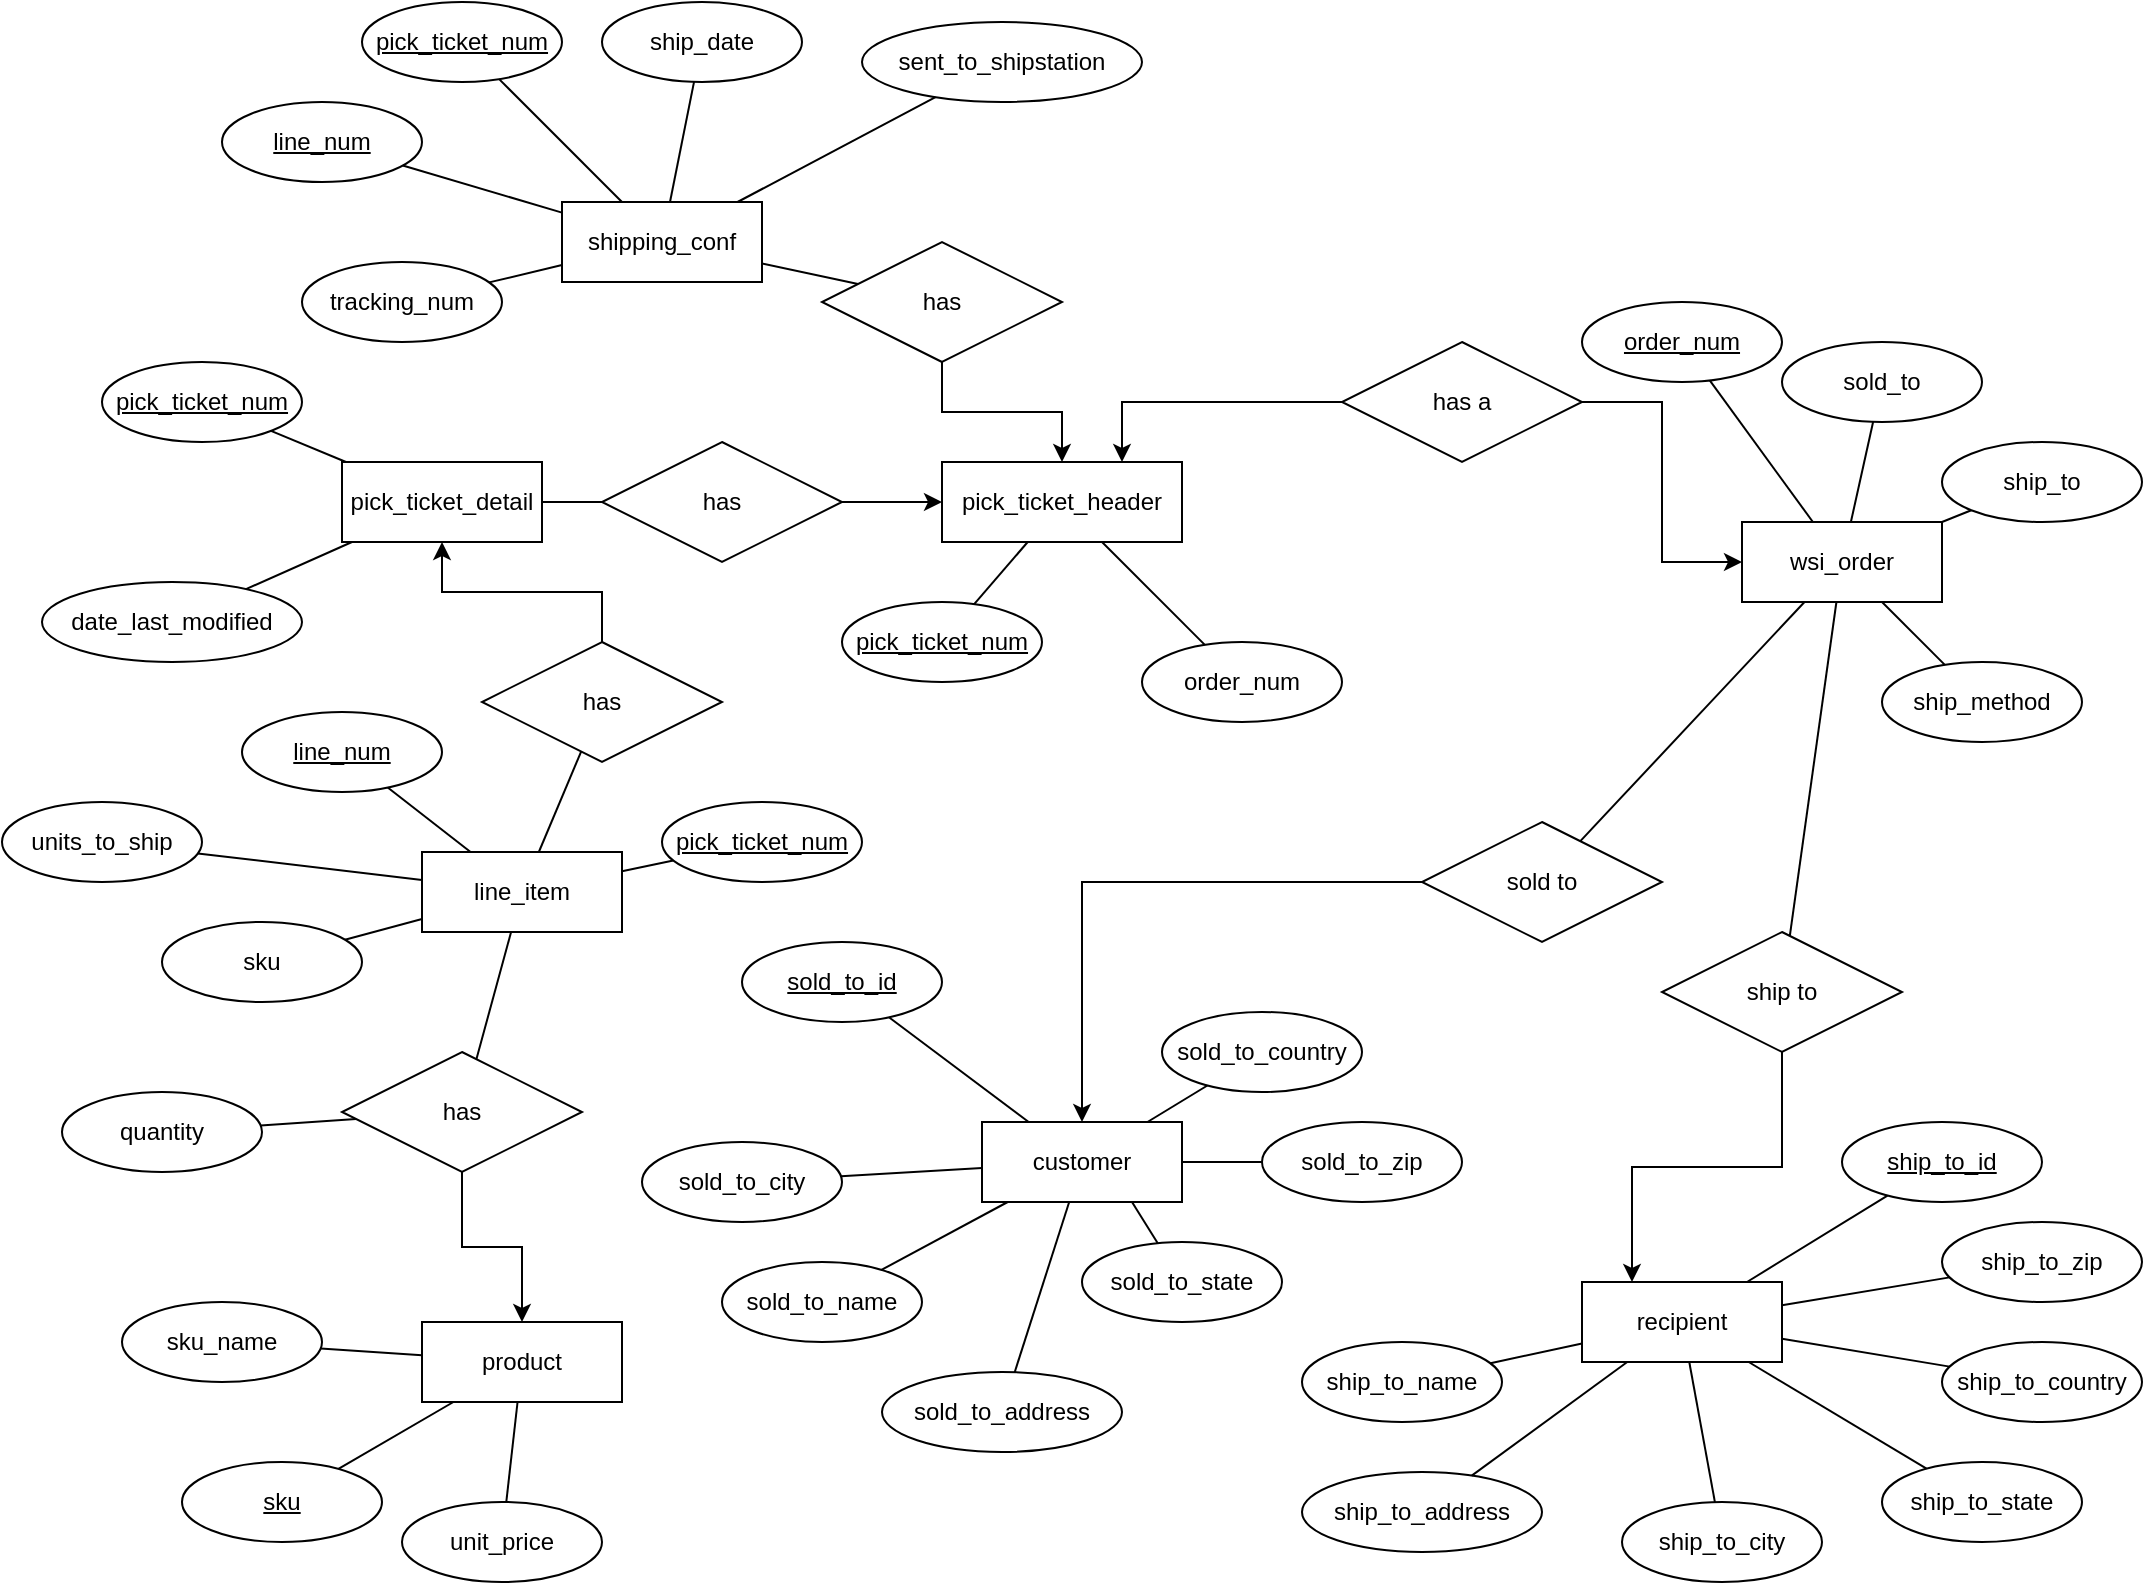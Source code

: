 <mxfile version="14.6.13" type="device"><diagram id="cNk7Vixmsg2WY5i4V1VE" name="Page-1"><mxGraphModel dx="1246" dy="745" grid="1" gridSize="10" guides="1" tooltips="1" connect="1" arrows="1" fold="1" page="1" pageScale="1" pageWidth="1100" pageHeight="850" math="0" shadow="0"><root><mxCell id="0"/><mxCell id="1" parent="0"/><mxCell id="wVZAw77bMwwa--JRRSUQ-1" value="product" style="whiteSpace=wrap;html=1;align=center;" parent="1" vertex="1"><mxGeometry x="230" y="710" width="100" height="40" as="geometry"/></mxCell><mxCell id="wVZAw77bMwwa--JRRSUQ-2" value="sku" style="ellipse;whiteSpace=wrap;html=1;align=center;fontStyle=4;" parent="1" vertex="1"><mxGeometry x="110" y="780" width="100" height="40" as="geometry"/></mxCell><mxCell id="wVZAw77bMwwa--JRRSUQ-3" value="sku_name" style="ellipse;whiteSpace=wrap;html=1;align=center;" parent="1" vertex="1"><mxGeometry x="80" y="700" width="100" height="40" as="geometry"/></mxCell><mxCell id="wVZAw77bMwwa--JRRSUQ-4" value="unit_price" style="ellipse;whiteSpace=wrap;html=1;align=center;" parent="1" vertex="1"><mxGeometry x="220" y="800" width="100" height="40" as="geometry"/></mxCell><mxCell id="wVZAw77bMwwa--JRRSUQ-5" value="" style="endArrow=none;html=1;rounded=0;" parent="1" source="wVZAw77bMwwa--JRRSUQ-2" target="wVZAw77bMwwa--JRRSUQ-1" edge="1"><mxGeometry relative="1" as="geometry"><mxPoint x="320" y="930" as="sourcePoint"/><mxPoint x="480" y="930" as="targetPoint"/></mxGeometry></mxCell><mxCell id="wVZAw77bMwwa--JRRSUQ-6" value="" style="endArrow=none;html=1;rounded=0;" parent="1" source="wVZAw77bMwwa--JRRSUQ-4" target="wVZAw77bMwwa--JRRSUQ-1" edge="1"><mxGeometry relative="1" as="geometry"><mxPoint x="320" y="930" as="sourcePoint"/><mxPoint x="480" y="930" as="targetPoint"/></mxGeometry></mxCell><mxCell id="wVZAw77bMwwa--JRRSUQ-7" value="" style="endArrow=none;html=1;rounded=0;" parent="1" source="wVZAw77bMwwa--JRRSUQ-1" target="wVZAw77bMwwa--JRRSUQ-3" edge="1"><mxGeometry relative="1" as="geometry"><mxPoint x="320" y="930" as="sourcePoint"/><mxPoint x="480" y="930" as="targetPoint"/></mxGeometry></mxCell><mxCell id="wVZAw77bMwwa--JRRSUQ-8" value="pick_ticket_detail" style="whiteSpace=wrap;html=1;align=center;" parent="1" vertex="1"><mxGeometry x="190" y="280" width="100" height="40" as="geometry"/></mxCell><mxCell id="wVZAw77bMwwa--JRRSUQ-9" value="&lt;u&gt;pick_ticket_num&lt;/u&gt;" style="ellipse;whiteSpace=wrap;html=1;align=center;" parent="1" vertex="1"><mxGeometry x="70" y="230" width="100" height="40" as="geometry"/></mxCell><mxCell id="wVZAw77bMwwa--JRRSUQ-10" value="date_last_modified" style="ellipse;whiteSpace=wrap;html=1;align=center;" parent="1" vertex="1"><mxGeometry x="40" y="340" width="130" height="40" as="geometry"/></mxCell><mxCell id="wVZAw77bMwwa--JRRSUQ-11" value="line_item" style="whiteSpace=wrap;html=1;align=center;" parent="1" vertex="1"><mxGeometry x="230" y="475" width="100" height="40" as="geometry"/></mxCell><mxCell id="wVZAw77bMwwa--JRRSUQ-12" value="" style="endArrow=none;html=1;rounded=0;" parent="1" source="wVZAw77bMwwa--JRRSUQ-9" target="wVZAw77bMwwa--JRRSUQ-8" edge="1"><mxGeometry relative="1" as="geometry"><mxPoint x="470" y="390" as="sourcePoint"/><mxPoint x="630" y="390" as="targetPoint"/></mxGeometry></mxCell><mxCell id="wVZAw77bMwwa--JRRSUQ-13" value="" style="endArrow=none;html=1;rounded=0;" parent="1" source="wVZAw77bMwwa--JRRSUQ-10" target="wVZAw77bMwwa--JRRSUQ-8" edge="1"><mxGeometry relative="1" as="geometry"><mxPoint x="470" y="390" as="sourcePoint"/><mxPoint x="630" y="390" as="targetPoint"/></mxGeometry></mxCell><mxCell id="wVZAw77bMwwa--JRRSUQ-14" value="&lt;u&gt;line_num&lt;/u&gt;" style="ellipse;whiteSpace=wrap;html=1;align=center;" parent="1" vertex="1"><mxGeometry x="140" y="405" width="100" height="40" as="geometry"/></mxCell><mxCell id="wVZAw77bMwwa--JRRSUQ-15" value="&lt;u&gt;pick_ticket_num&lt;/u&gt;" style="ellipse;whiteSpace=wrap;html=1;align=center;" parent="1" vertex="1"><mxGeometry x="350" y="450" width="100" height="40" as="geometry"/></mxCell><mxCell id="wVZAw77bMwwa--JRRSUQ-16" value="sku" style="ellipse;whiteSpace=wrap;html=1;align=center;" parent="1" vertex="1"><mxGeometry x="100" y="510" width="100" height="40" as="geometry"/></mxCell><mxCell id="wVZAw77bMwwa--JRRSUQ-17" value="units_to_ship" style="ellipse;whiteSpace=wrap;html=1;align=center;" parent="1" vertex="1"><mxGeometry x="20" y="450" width="100" height="40" as="geometry"/></mxCell><mxCell id="wVZAw77bMwwa--JRRSUQ-18" value="" style="endArrow=none;html=1;rounded=0;" parent="1" source="wVZAw77bMwwa--JRRSUQ-11" target="wVZAw77bMwwa--JRRSUQ-15" edge="1"><mxGeometry relative="1" as="geometry"><mxPoint x="60" y="580" as="sourcePoint"/><mxPoint x="220" y="580" as="targetPoint"/></mxGeometry></mxCell><mxCell id="wVZAw77bMwwa--JRRSUQ-19" value="" style="endArrow=none;html=1;rounded=0;" parent="1" source="wVZAw77bMwwa--JRRSUQ-11" target="wVZAw77bMwwa--JRRSUQ-14" edge="1"><mxGeometry relative="1" as="geometry"><mxPoint x="60" y="580" as="sourcePoint"/><mxPoint x="220" y="580" as="targetPoint"/></mxGeometry></mxCell><mxCell id="wVZAw77bMwwa--JRRSUQ-20" value="" style="endArrow=none;html=1;rounded=0;" parent="1" source="wVZAw77bMwwa--JRRSUQ-11" target="wVZAw77bMwwa--JRRSUQ-16" edge="1"><mxGeometry relative="1" as="geometry"><mxPoint x="60" y="580" as="sourcePoint"/><mxPoint x="220" y="580" as="targetPoint"/></mxGeometry></mxCell><mxCell id="wVZAw77bMwwa--JRRSUQ-21" value="" style="endArrow=none;html=1;rounded=0;" parent="1" source="wVZAw77bMwwa--JRRSUQ-11" target="wVZAw77bMwwa--JRRSUQ-17" edge="1"><mxGeometry relative="1" as="geometry"><mxPoint x="60" y="580" as="sourcePoint"/><mxPoint x="220" y="580" as="targetPoint"/></mxGeometry></mxCell><mxCell id="wVZAw77bMwwa--JRRSUQ-91" style="edgeStyle=orthogonalEdgeStyle;rounded=0;orthogonalLoop=1;jettySize=auto;html=1;entryX=0.5;entryY=1;entryDx=0;entryDy=0;" parent="1" source="wVZAw77bMwwa--JRRSUQ-23" target="wVZAw77bMwwa--JRRSUQ-8" edge="1"><mxGeometry relative="1" as="geometry"/></mxCell><mxCell id="wVZAw77bMwwa--JRRSUQ-23" value="has" style="shape=rhombus;perimeter=rhombusPerimeter;whiteSpace=wrap;html=1;align=center;" parent="1" vertex="1"><mxGeometry x="260" y="370" width="120" height="60" as="geometry"/></mxCell><mxCell id="wVZAw77bMwwa--JRRSUQ-25" style="edgeStyle=orthogonalEdgeStyle;rounded=0;orthogonalLoop=1;jettySize=auto;html=1;entryX=0.5;entryY=0;entryDx=0;entryDy=0;" parent="1" source="wVZAw77bMwwa--JRRSUQ-26" target="wVZAw77bMwwa--JRRSUQ-1" edge="1"><mxGeometry relative="1" as="geometry"/></mxCell><mxCell id="wVZAw77bMwwa--JRRSUQ-26" value="has" style="shape=rhombus;perimeter=rhombusPerimeter;whiteSpace=wrap;html=1;align=center;" parent="1" vertex="1"><mxGeometry x="190" y="575" width="120" height="60" as="geometry"/></mxCell><mxCell id="wVZAw77bMwwa--JRRSUQ-27" value="" style="endArrow=none;html=1;rounded=0;" parent="1" source="wVZAw77bMwwa--JRRSUQ-26" target="wVZAw77bMwwa--JRRSUQ-11" edge="1"><mxGeometry relative="1" as="geometry"><mxPoint x="470" y="490" as="sourcePoint"/><mxPoint x="630" y="490" as="targetPoint"/></mxGeometry></mxCell><mxCell id="wVZAw77bMwwa--JRRSUQ-28" value="quantity" style="ellipse;whiteSpace=wrap;html=1;align=center;" parent="1" vertex="1"><mxGeometry x="50" y="595" width="100" height="40" as="geometry"/></mxCell><mxCell id="wVZAw77bMwwa--JRRSUQ-29" value="" style="endArrow=none;html=1;rounded=0;" parent="1" source="wVZAw77bMwwa--JRRSUQ-26" target="wVZAw77bMwwa--JRRSUQ-28" edge="1"><mxGeometry relative="1" as="geometry"><mxPoint x="470" y="490" as="sourcePoint"/><mxPoint x="630" y="490" as="targetPoint"/></mxGeometry></mxCell><mxCell id="wVZAw77bMwwa--JRRSUQ-31" value="pick_ticket_header" style="whiteSpace=wrap;html=1;align=center;" parent="1" vertex="1"><mxGeometry x="490" y="280" width="120" height="40" as="geometry"/></mxCell><mxCell id="wVZAw77bMwwa--JRRSUQ-32" value="&lt;u&gt;pick_ticket_num&lt;/u&gt;" style="ellipse;whiteSpace=wrap;html=1;align=center;" parent="1" vertex="1"><mxGeometry x="440" y="350" width="100" height="40" as="geometry"/></mxCell><mxCell id="wVZAw77bMwwa--JRRSUQ-33" value="order_num" style="ellipse;whiteSpace=wrap;html=1;align=center;" parent="1" vertex="1"><mxGeometry x="590" y="370" width="100" height="40" as="geometry"/></mxCell><mxCell id="wVZAw77bMwwa--JRRSUQ-34" value="" style="endArrow=none;html=1;rounded=0;" parent="1" source="wVZAw77bMwwa--JRRSUQ-32" target="wVZAw77bMwwa--JRRSUQ-31" edge="1"><mxGeometry relative="1" as="geometry"><mxPoint x="470" y="410" as="sourcePoint"/><mxPoint x="630" y="410" as="targetPoint"/></mxGeometry></mxCell><mxCell id="wVZAw77bMwwa--JRRSUQ-35" value="" style="endArrow=none;html=1;rounded=0;" parent="1" source="wVZAw77bMwwa--JRRSUQ-33" target="wVZAw77bMwwa--JRRSUQ-31" edge="1"><mxGeometry relative="1" as="geometry"><mxPoint x="470" y="410" as="sourcePoint"/><mxPoint x="630" y="410" as="targetPoint"/></mxGeometry></mxCell><mxCell id="wVZAw77bMwwa--JRRSUQ-36" value="wsi_order" style="whiteSpace=wrap;html=1;align=center;" parent="1" vertex="1"><mxGeometry x="890" y="310" width="100" height="40" as="geometry"/></mxCell><mxCell id="wVZAw77bMwwa--JRRSUQ-37" value="order_num" style="ellipse;whiteSpace=wrap;html=1;align=center;fontStyle=4;" parent="1" vertex="1"><mxGeometry x="810" y="200" width="100" height="40" as="geometry"/></mxCell><mxCell id="wVZAw77bMwwa--JRRSUQ-38" value="" style="endArrow=none;html=1;rounded=0;" parent="1" source="wVZAw77bMwwa--JRRSUQ-37" target="wVZAw77bMwwa--JRRSUQ-36" edge="1"><mxGeometry relative="1" as="geometry"><mxPoint x="440" y="400" as="sourcePoint"/><mxPoint x="600" y="400" as="targetPoint"/></mxGeometry></mxCell><mxCell id="wVZAw77bMwwa--JRRSUQ-39" value="sold_to" style="ellipse;whiteSpace=wrap;html=1;align=center;" parent="1" vertex="1"><mxGeometry x="910" y="220" width="100" height="40" as="geometry"/></mxCell><mxCell id="wVZAw77bMwwa--JRRSUQ-40" value="ship_to" style="ellipse;whiteSpace=wrap;html=1;align=center;" parent="1" vertex="1"><mxGeometry x="990" y="270" width="100" height="40" as="geometry"/></mxCell><mxCell id="wVZAw77bMwwa--JRRSUQ-41" value="ship_method" style="ellipse;whiteSpace=wrap;html=1;align=center;" parent="1" vertex="1"><mxGeometry x="960" y="380" width="100" height="40" as="geometry"/></mxCell><mxCell id="wVZAw77bMwwa--JRRSUQ-42" value="" style="endArrow=none;html=1;rounded=0;" parent="1" source="wVZAw77bMwwa--JRRSUQ-36" target="wVZAw77bMwwa--JRRSUQ-39" edge="1"><mxGeometry relative="1" as="geometry"><mxPoint x="440" y="400" as="sourcePoint"/><mxPoint x="600" y="400" as="targetPoint"/></mxGeometry></mxCell><mxCell id="wVZAw77bMwwa--JRRSUQ-43" value="" style="endArrow=none;html=1;rounded=0;" parent="1" source="wVZAw77bMwwa--JRRSUQ-36" target="wVZAw77bMwwa--JRRSUQ-40" edge="1"><mxGeometry relative="1" as="geometry"><mxPoint x="440" y="400" as="sourcePoint"/><mxPoint x="600" y="400" as="targetPoint"/></mxGeometry></mxCell><mxCell id="wVZAw77bMwwa--JRRSUQ-44" value="" style="endArrow=none;html=1;rounded=0;" parent="1" source="wVZAw77bMwwa--JRRSUQ-36" target="wVZAw77bMwwa--JRRSUQ-41" edge="1"><mxGeometry relative="1" as="geometry"><mxPoint x="440" y="400" as="sourcePoint"/><mxPoint x="600" y="400" as="targetPoint"/></mxGeometry></mxCell><mxCell id="wVZAw77bMwwa--JRRSUQ-45" value="customer" style="whiteSpace=wrap;html=1;align=center;" parent="1" vertex="1"><mxGeometry x="510" y="610" width="100" height="40" as="geometry"/></mxCell><mxCell id="wVZAw77bMwwa--JRRSUQ-46" value="sold_to_name" style="ellipse;whiteSpace=wrap;html=1;align=center;" parent="1" vertex="1"><mxGeometry x="380" y="680" width="100" height="40" as="geometry"/></mxCell><mxCell id="wVZAw77bMwwa--JRRSUQ-47" value="sold_to_address" style="ellipse;whiteSpace=wrap;html=1;align=center;" parent="1" vertex="1"><mxGeometry x="460" y="735" width="120" height="40" as="geometry"/></mxCell><mxCell id="wVZAw77bMwwa--JRRSUQ-48" value="sold_to_city" style="ellipse;whiteSpace=wrap;html=1;align=center;" parent="1" vertex="1"><mxGeometry x="340" y="620" width="100" height="40" as="geometry"/></mxCell><mxCell id="wVZAw77bMwwa--JRRSUQ-49" value="sold_to_state" style="ellipse;whiteSpace=wrap;html=1;align=center;" parent="1" vertex="1"><mxGeometry x="560" y="670" width="100" height="40" as="geometry"/></mxCell><mxCell id="wVZAw77bMwwa--JRRSUQ-50" value="sold_to_country" style="ellipse;whiteSpace=wrap;html=1;align=center;" parent="1" vertex="1"><mxGeometry x="600" y="555" width="100" height="40" as="geometry"/></mxCell><mxCell id="wVZAw77bMwwa--JRRSUQ-51" value="sold_to_zip" style="ellipse;whiteSpace=wrap;html=1;align=center;" parent="1" vertex="1"><mxGeometry x="650" y="610" width="100" height="40" as="geometry"/></mxCell><mxCell id="wVZAw77bMwwa--JRRSUQ-52" value="" style="endArrow=none;html=1;rounded=0;" parent="1" source="wVZAw77bMwwa--JRRSUQ-46" target="wVZAw77bMwwa--JRRSUQ-45" edge="1"><mxGeometry relative="1" as="geometry"><mxPoint x="640" y="420" as="sourcePoint"/><mxPoint x="800" y="420" as="targetPoint"/></mxGeometry></mxCell><mxCell id="wVZAw77bMwwa--JRRSUQ-53" value="" style="endArrow=none;html=1;rounded=0;" parent="1" source="wVZAw77bMwwa--JRRSUQ-47" target="wVZAw77bMwwa--JRRSUQ-45" edge="1"><mxGeometry relative="1" as="geometry"><mxPoint x="640" y="420" as="sourcePoint"/><mxPoint x="800" y="420" as="targetPoint"/></mxGeometry></mxCell><mxCell id="wVZAw77bMwwa--JRRSUQ-54" value="" style="endArrow=none;html=1;rounded=0;" parent="1" source="wVZAw77bMwwa--JRRSUQ-48" target="wVZAw77bMwwa--JRRSUQ-45" edge="1"><mxGeometry relative="1" as="geometry"><mxPoint x="640" y="420" as="sourcePoint"/><mxPoint x="800" y="420" as="targetPoint"/></mxGeometry></mxCell><mxCell id="wVZAw77bMwwa--JRRSUQ-55" value="" style="endArrow=none;html=1;rounded=0;entryX=0.75;entryY=1;entryDx=0;entryDy=0;" parent="1" source="wVZAw77bMwwa--JRRSUQ-49" target="wVZAw77bMwwa--JRRSUQ-45" edge="1"><mxGeometry relative="1" as="geometry"><mxPoint x="640" y="420" as="sourcePoint"/><mxPoint x="800" y="420" as="targetPoint"/></mxGeometry></mxCell><mxCell id="wVZAw77bMwwa--JRRSUQ-56" value="" style="endArrow=none;html=1;rounded=0;" parent="1" source="wVZAw77bMwwa--JRRSUQ-50" target="wVZAw77bMwwa--JRRSUQ-45" edge="1"><mxGeometry relative="1" as="geometry"><mxPoint x="640" y="420" as="sourcePoint"/><mxPoint x="800" y="420" as="targetPoint"/></mxGeometry></mxCell><mxCell id="wVZAw77bMwwa--JRRSUQ-57" value="" style="endArrow=none;html=1;rounded=0;" parent="1" source="wVZAw77bMwwa--JRRSUQ-45" target="wVZAw77bMwwa--JRRSUQ-51" edge="1"><mxGeometry relative="1" as="geometry"><mxPoint x="640" y="420" as="sourcePoint"/><mxPoint x="800" y="420" as="targetPoint"/></mxGeometry></mxCell><mxCell id="wVZAw77bMwwa--JRRSUQ-58" style="edgeStyle=orthogonalEdgeStyle;rounded=0;orthogonalLoop=1;jettySize=auto;html=1;entryX=0.5;entryY=0;entryDx=0;entryDy=0;" parent="1" source="wVZAw77bMwwa--JRRSUQ-59" target="wVZAw77bMwwa--JRRSUQ-45" edge="1"><mxGeometry relative="1" as="geometry"/></mxCell><mxCell id="wVZAw77bMwwa--JRRSUQ-59" value="sold to" style="shape=rhombus;perimeter=rhombusPerimeter;whiteSpace=wrap;html=1;align=center;" parent="1" vertex="1"><mxGeometry x="730" y="460" width="120" height="60" as="geometry"/></mxCell><mxCell id="wVZAw77bMwwa--JRRSUQ-60" value="" style="endArrow=none;html=1;rounded=0;" parent="1" source="wVZAw77bMwwa--JRRSUQ-59" target="wVZAw77bMwwa--JRRSUQ-36" edge="1"><mxGeometry relative="1" as="geometry"><mxPoint x="640" y="420" as="sourcePoint"/><mxPoint x="800" y="420" as="targetPoint"/></mxGeometry></mxCell><mxCell id="wVZAw77bMwwa--JRRSUQ-61" value="recipient" style="whiteSpace=wrap;html=1;align=center;" parent="1" vertex="1"><mxGeometry x="810" y="690" width="100" height="40" as="geometry"/></mxCell><mxCell id="wVZAw77bMwwa--JRRSUQ-62" value="ship_to_country" style="ellipse;whiteSpace=wrap;html=1;align=center;" parent="1" vertex="1"><mxGeometry x="990" y="720" width="100" height="40" as="geometry"/></mxCell><mxCell id="wVZAw77bMwwa--JRRSUQ-63" value="ship_to_zip" style="ellipse;whiteSpace=wrap;html=1;align=center;" parent="1" vertex="1"><mxGeometry x="990" y="660" width="100" height="40" as="geometry"/></mxCell><mxCell id="wVZAw77bMwwa--JRRSUQ-64" value="ship_to_name" style="ellipse;whiteSpace=wrap;html=1;align=center;" parent="1" vertex="1"><mxGeometry x="670" y="720" width="100" height="40" as="geometry"/></mxCell><mxCell id="wVZAw77bMwwa--JRRSUQ-65" value="ship_to_address" style="ellipse;whiteSpace=wrap;html=1;align=center;" parent="1" vertex="1"><mxGeometry x="670" y="785" width="120" height="40" as="geometry"/></mxCell><mxCell id="wVZAw77bMwwa--JRRSUQ-66" value="ship_to_city" style="ellipse;whiteSpace=wrap;html=1;align=center;" parent="1" vertex="1"><mxGeometry x="830" y="800" width="100" height="40" as="geometry"/></mxCell><mxCell id="wVZAw77bMwwa--JRRSUQ-67" value="ship_to_state" style="ellipse;whiteSpace=wrap;html=1;align=center;" parent="1" vertex="1"><mxGeometry x="960" y="780" width="100" height="40" as="geometry"/></mxCell><mxCell id="wVZAw77bMwwa--JRRSUQ-68" value="" style="endArrow=none;html=1;rounded=0;" parent="1" source="wVZAw77bMwwa--JRRSUQ-64" target="wVZAw77bMwwa--JRRSUQ-61" edge="1"><mxGeometry relative="1" as="geometry"><mxPoint x="730" y="770" as="sourcePoint"/><mxPoint x="890" y="770" as="targetPoint"/></mxGeometry></mxCell><mxCell id="wVZAw77bMwwa--JRRSUQ-69" value="" style="endArrow=none;html=1;rounded=0;" parent="1" source="wVZAw77bMwwa--JRRSUQ-65" target="wVZAw77bMwwa--JRRSUQ-61" edge="1"><mxGeometry relative="1" as="geometry"><mxPoint x="730" y="770" as="sourcePoint"/><mxPoint x="890" y="770" as="targetPoint"/></mxGeometry></mxCell><mxCell id="wVZAw77bMwwa--JRRSUQ-70" value="" style="endArrow=none;html=1;rounded=0;" parent="1" source="wVZAw77bMwwa--JRRSUQ-66" target="wVZAw77bMwwa--JRRSUQ-61" edge="1"><mxGeometry relative="1" as="geometry"><mxPoint x="730" y="770" as="sourcePoint"/><mxPoint x="890" y="770" as="targetPoint"/></mxGeometry></mxCell><mxCell id="wVZAw77bMwwa--JRRSUQ-71" value="" style="endArrow=none;html=1;rounded=0;" parent="1" source="wVZAw77bMwwa--JRRSUQ-61" target="wVZAw77bMwwa--JRRSUQ-67" edge="1"><mxGeometry relative="1" as="geometry"><mxPoint x="730" y="770" as="sourcePoint"/><mxPoint x="890" y="770" as="targetPoint"/></mxGeometry></mxCell><mxCell id="wVZAw77bMwwa--JRRSUQ-72" value="" style="endArrow=none;html=1;rounded=0;" parent="1" source="wVZAw77bMwwa--JRRSUQ-61" target="wVZAw77bMwwa--JRRSUQ-62" edge="1"><mxGeometry relative="1" as="geometry"><mxPoint x="730" y="770" as="sourcePoint"/><mxPoint x="890" y="770" as="targetPoint"/></mxGeometry></mxCell><mxCell id="wVZAw77bMwwa--JRRSUQ-73" value="" style="endArrow=none;html=1;rounded=0;" parent="1" source="wVZAw77bMwwa--JRRSUQ-61" target="wVZAw77bMwwa--JRRSUQ-63" edge="1"><mxGeometry relative="1" as="geometry"><mxPoint x="730" y="770" as="sourcePoint"/><mxPoint x="890" y="770" as="targetPoint"/></mxGeometry></mxCell><mxCell id="wVZAw77bMwwa--JRRSUQ-74" style="edgeStyle=orthogonalEdgeStyle;rounded=0;orthogonalLoop=1;jettySize=auto;html=1;entryX=0.25;entryY=0;entryDx=0;entryDy=0;" parent="1" source="wVZAw77bMwwa--JRRSUQ-75" target="wVZAw77bMwwa--JRRSUQ-61" edge="1"><mxGeometry relative="1" as="geometry"/></mxCell><mxCell id="wVZAw77bMwwa--JRRSUQ-75" value="ship to" style="shape=rhombus;perimeter=rhombusPerimeter;whiteSpace=wrap;html=1;align=center;" parent="1" vertex="1"><mxGeometry x="850" y="515" width="120" height="60" as="geometry"/></mxCell><mxCell id="wVZAw77bMwwa--JRRSUQ-76" value="" style="endArrow=none;html=1;rounded=0;" parent="1" source="wVZAw77bMwwa--JRRSUQ-36" target="wVZAw77bMwwa--JRRSUQ-75" edge="1"><mxGeometry relative="1" as="geometry"><mxPoint x="640" y="420" as="sourcePoint"/><mxPoint x="800" y="420" as="targetPoint"/></mxGeometry></mxCell><mxCell id="wVZAw77bMwwa--JRRSUQ-77" style="edgeStyle=orthogonalEdgeStyle;rounded=0;orthogonalLoop=1;jettySize=auto;html=1;entryX=0;entryY=0.5;entryDx=0;entryDy=0;" parent="1" source="wVZAw77bMwwa--JRRSUQ-79" target="wVZAw77bMwwa--JRRSUQ-36" edge="1"><mxGeometry relative="1" as="geometry"/></mxCell><mxCell id="wVZAw77bMwwa--JRRSUQ-93" style="edgeStyle=orthogonalEdgeStyle;rounded=0;orthogonalLoop=1;jettySize=auto;html=1;entryX=0.75;entryY=0;entryDx=0;entryDy=0;" parent="1" source="wVZAw77bMwwa--JRRSUQ-79" target="wVZAw77bMwwa--JRRSUQ-31" edge="1"><mxGeometry relative="1" as="geometry"/></mxCell><mxCell id="wVZAw77bMwwa--JRRSUQ-79" value="has a" style="shape=rhombus;perimeter=rhombusPerimeter;whiteSpace=wrap;html=1;align=center;" parent="1" vertex="1"><mxGeometry x="690" y="220" width="120" height="60" as="geometry"/></mxCell><mxCell id="wVZAw77bMwwa--JRRSUQ-80" value="&lt;u&gt;sold_to_id&lt;/u&gt;" style="ellipse;whiteSpace=wrap;html=1;align=center;" parent="1" vertex="1"><mxGeometry x="390" y="520" width="100" height="40" as="geometry"/></mxCell><mxCell id="wVZAw77bMwwa--JRRSUQ-81" value="" style="endArrow=none;html=1;rounded=0;" parent="1" source="wVZAw77bMwwa--JRRSUQ-80" target="wVZAw77bMwwa--JRRSUQ-45" edge="1"><mxGeometry relative="1" as="geometry"><mxPoint x="160" y="420" as="sourcePoint"/><mxPoint x="320" y="420" as="targetPoint"/></mxGeometry></mxCell><mxCell id="wVZAw77bMwwa--JRRSUQ-82" value="&lt;u&gt;ship_to_id&lt;/u&gt;" style="ellipse;whiteSpace=wrap;html=1;align=center;" parent="1" vertex="1"><mxGeometry x="940" y="610" width="100" height="40" as="geometry"/></mxCell><mxCell id="wVZAw77bMwwa--JRRSUQ-83" value="" style="endArrow=none;html=1;rounded=0;" parent="1" source="wVZAw77bMwwa--JRRSUQ-61" target="wVZAw77bMwwa--JRRSUQ-82" edge="1"><mxGeometry relative="1" as="geometry"><mxPoint x="910" y="700" as="sourcePoint"/><mxPoint x="998.765" y="655.617" as="targetPoint"/></mxGeometry></mxCell><mxCell id="wVZAw77bMwwa--JRRSUQ-88" style="edgeStyle=orthogonalEdgeStyle;rounded=0;orthogonalLoop=1;jettySize=auto;html=1;entryX=0;entryY=0.5;entryDx=0;entryDy=0;" parent="1" source="wVZAw77bMwwa--JRRSUQ-86" target="wVZAw77bMwwa--JRRSUQ-31" edge="1"><mxGeometry relative="1" as="geometry"/></mxCell><mxCell id="wVZAw77bMwwa--JRRSUQ-86" value="has" style="shape=rhombus;perimeter=rhombusPerimeter;whiteSpace=wrap;html=1;align=center;" parent="1" vertex="1"><mxGeometry x="320" y="270" width="120" height="60" as="geometry"/></mxCell><mxCell id="wVZAw77bMwwa--JRRSUQ-92" value="" style="endArrow=none;html=1;rounded=0;" parent="1" source="wVZAw77bMwwa--JRRSUQ-11" target="wVZAw77bMwwa--JRRSUQ-23" edge="1"><mxGeometry relative="1" as="geometry"><mxPoint x="460" y="440" as="sourcePoint"/><mxPoint x="620" y="440" as="targetPoint"/></mxGeometry></mxCell><mxCell id="kWOdlK91xLb1OaQZdEvb-1" value="" style="endArrow=none;html=1;rounded=0;" parent="1" source="wVZAw77bMwwa--JRRSUQ-8" target="wVZAw77bMwwa--JRRSUQ-86" edge="1"><mxGeometry relative="1" as="geometry"><mxPoint x="470" y="320" as="sourcePoint"/><mxPoint x="630" y="320" as="targetPoint"/></mxGeometry></mxCell><mxCell id="kWOdlK91xLb1OaQZdEvb-3" value="shipping_conf" style="whiteSpace=wrap;html=1;align=center;" parent="1" vertex="1"><mxGeometry x="300" y="150" width="100" height="40" as="geometry"/></mxCell><mxCell id="kWOdlK91xLb1OaQZdEvb-4" value="pick_ticket_num" style="ellipse;whiteSpace=wrap;html=1;align=center;fontStyle=4;" parent="1" vertex="1"><mxGeometry x="200" y="50" width="100" height="40" as="geometry"/></mxCell><mxCell id="kWOdlK91xLb1OaQZdEvb-5" value="ship_date" style="ellipse;whiteSpace=wrap;html=1;align=center;" parent="1" vertex="1"><mxGeometry x="320" y="50" width="100" height="40" as="geometry"/></mxCell><mxCell id="kWOdlK91xLb1OaQZdEvb-6" value="line_num" style="ellipse;whiteSpace=wrap;html=1;align=center;fontStyle=4;" parent="1" vertex="1"><mxGeometry x="130" y="100" width="100" height="40" as="geometry"/></mxCell><mxCell id="kWOdlK91xLb1OaQZdEvb-7" value="tracking_num" style="ellipse;whiteSpace=wrap;html=1;align=center;" parent="1" vertex="1"><mxGeometry x="170" y="180" width="100" height="40" as="geometry"/></mxCell><mxCell id="kWOdlK91xLb1OaQZdEvb-8" value="" style="endArrow=none;html=1;rounded=0;" parent="1" source="kWOdlK91xLb1OaQZdEvb-7" target="kWOdlK91xLb1OaQZdEvb-3" edge="1"><mxGeometry relative="1" as="geometry"><mxPoint x="470" y="220" as="sourcePoint"/><mxPoint x="630" y="220" as="targetPoint"/></mxGeometry></mxCell><mxCell id="kWOdlK91xLb1OaQZdEvb-9" value="" style="endArrow=none;html=1;rounded=0;" parent="1" source="kWOdlK91xLb1OaQZdEvb-6" target="kWOdlK91xLb1OaQZdEvb-3" edge="1"><mxGeometry relative="1" as="geometry"><mxPoint x="470" y="220" as="sourcePoint"/><mxPoint x="630" y="220" as="targetPoint"/></mxGeometry></mxCell><mxCell id="kWOdlK91xLb1OaQZdEvb-10" value="" style="endArrow=none;html=1;rounded=0;" parent="1" source="kWOdlK91xLb1OaQZdEvb-4" target="kWOdlK91xLb1OaQZdEvb-3" edge="1"><mxGeometry relative="1" as="geometry"><mxPoint x="470" y="220" as="sourcePoint"/><mxPoint x="630" y="220" as="targetPoint"/></mxGeometry></mxCell><mxCell id="kWOdlK91xLb1OaQZdEvb-11" value="" style="endArrow=none;html=1;rounded=0;" parent="1" source="kWOdlK91xLb1OaQZdEvb-3" target="kWOdlK91xLb1OaQZdEvb-5" edge="1"><mxGeometry relative="1" as="geometry"><mxPoint x="470" y="220" as="sourcePoint"/><mxPoint x="630" y="220" as="targetPoint"/></mxGeometry></mxCell><mxCell id="kWOdlK91xLb1OaQZdEvb-13" style="edgeStyle=orthogonalEdgeStyle;rounded=0;orthogonalLoop=1;jettySize=auto;html=1;" parent="1" source="kWOdlK91xLb1OaQZdEvb-12" target="wVZAw77bMwwa--JRRSUQ-31" edge="1"><mxGeometry relative="1" as="geometry"/></mxCell><mxCell id="kWOdlK91xLb1OaQZdEvb-12" value="has" style="shape=rhombus;perimeter=rhombusPerimeter;whiteSpace=wrap;html=1;align=center;direction=west;" parent="1" vertex="1"><mxGeometry x="430" y="170" width="120" height="60" as="geometry"/></mxCell><mxCell id="kWOdlK91xLb1OaQZdEvb-14" value="" style="endArrow=none;html=1;rounded=0;" parent="1" source="kWOdlK91xLb1OaQZdEvb-3" target="kWOdlK91xLb1OaQZdEvb-12" edge="1"><mxGeometry relative="1" as="geometry"><mxPoint x="470" y="220" as="sourcePoint"/><mxPoint x="630" y="220" as="targetPoint"/></mxGeometry></mxCell><mxCell id="eGpeJQSEDeyihIOc8PCU-3" value="sent_to_shipstation" style="ellipse;whiteSpace=wrap;html=1;align=center;" vertex="1" parent="1"><mxGeometry x="450" y="60" width="140" height="40" as="geometry"/></mxCell><mxCell id="eGpeJQSEDeyihIOc8PCU-4" value="" style="endArrow=none;html=1;rounded=0;" edge="1" parent="1" source="kWOdlK91xLb1OaQZdEvb-3" target="eGpeJQSEDeyihIOc8PCU-3"><mxGeometry relative="1" as="geometry"><mxPoint x="580" y="310" as="sourcePoint"/><mxPoint x="740" y="310" as="targetPoint"/></mxGeometry></mxCell></root></mxGraphModel></diagram></mxfile>